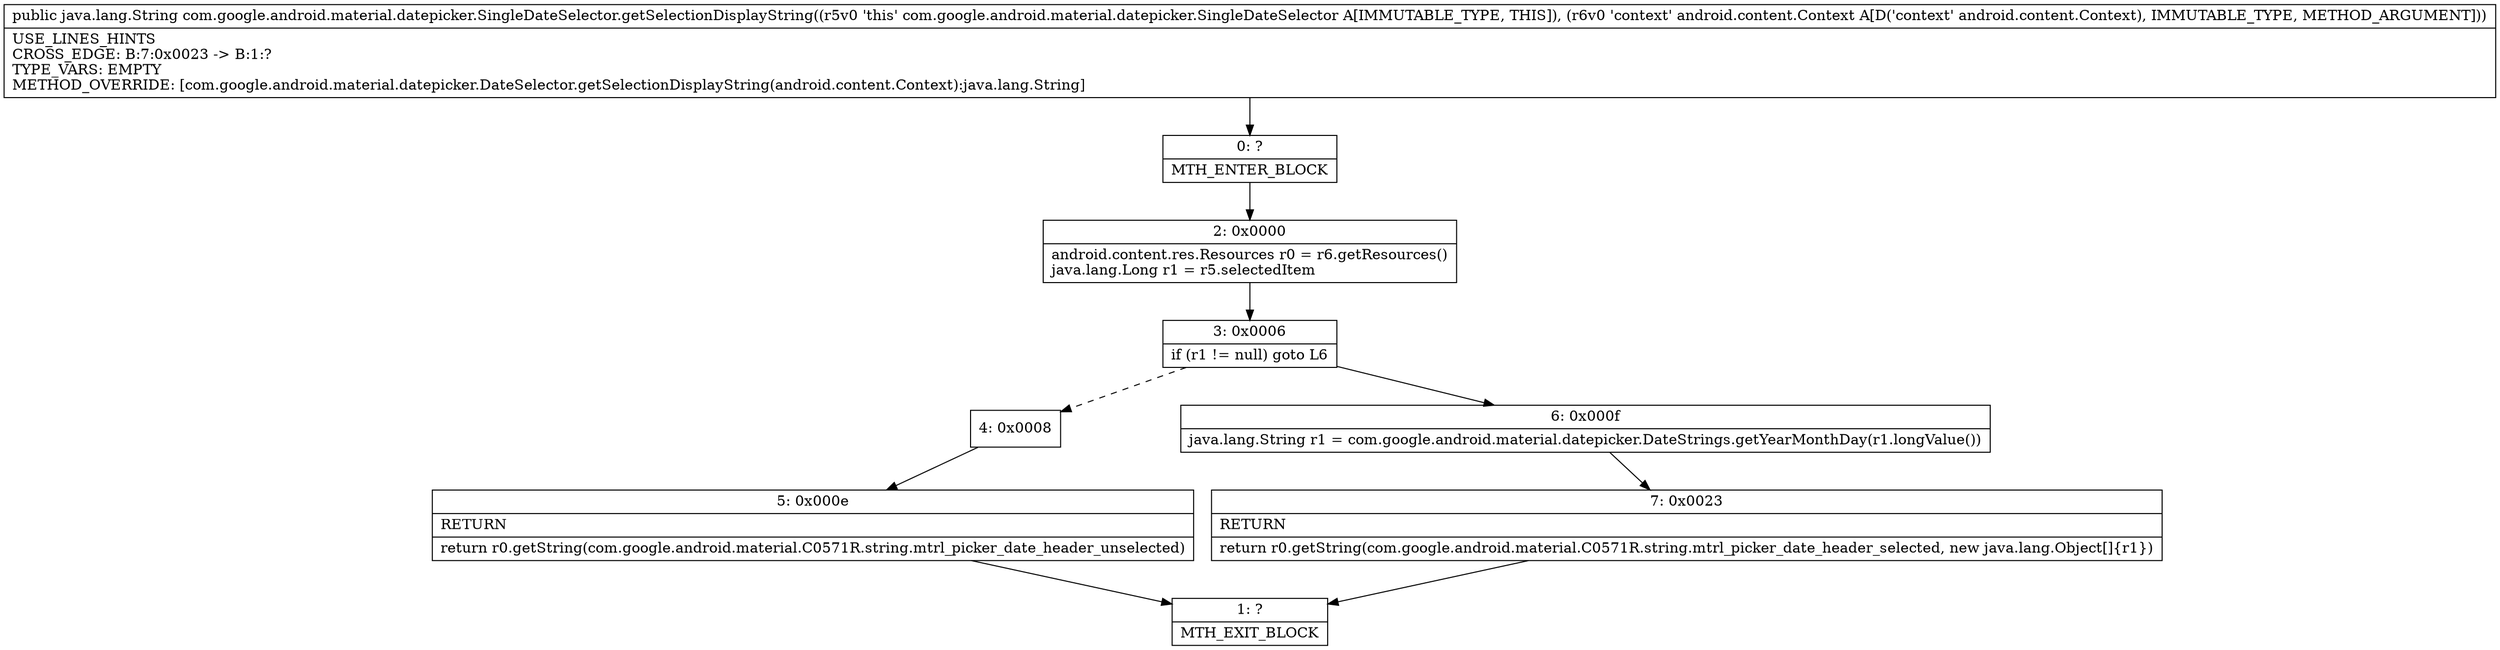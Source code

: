digraph "CFG forcom.google.android.material.datepicker.SingleDateSelector.getSelectionDisplayString(Landroid\/content\/Context;)Ljava\/lang\/String;" {
Node_0 [shape=record,label="{0\:\ ?|MTH_ENTER_BLOCK\l}"];
Node_2 [shape=record,label="{2\:\ 0x0000|android.content.res.Resources r0 = r6.getResources()\ljava.lang.Long r1 = r5.selectedItem\l}"];
Node_3 [shape=record,label="{3\:\ 0x0006|if (r1 != null) goto L6\l}"];
Node_4 [shape=record,label="{4\:\ 0x0008}"];
Node_5 [shape=record,label="{5\:\ 0x000e|RETURN\l|return r0.getString(com.google.android.material.C0571R.string.mtrl_picker_date_header_unselected)\l}"];
Node_1 [shape=record,label="{1\:\ ?|MTH_EXIT_BLOCK\l}"];
Node_6 [shape=record,label="{6\:\ 0x000f|java.lang.String r1 = com.google.android.material.datepicker.DateStrings.getYearMonthDay(r1.longValue())\l}"];
Node_7 [shape=record,label="{7\:\ 0x0023|RETURN\l|return r0.getString(com.google.android.material.C0571R.string.mtrl_picker_date_header_selected, new java.lang.Object[]\{r1\})\l}"];
MethodNode[shape=record,label="{public java.lang.String com.google.android.material.datepicker.SingleDateSelector.getSelectionDisplayString((r5v0 'this' com.google.android.material.datepicker.SingleDateSelector A[IMMUTABLE_TYPE, THIS]), (r6v0 'context' android.content.Context A[D('context' android.content.Context), IMMUTABLE_TYPE, METHOD_ARGUMENT]))  | USE_LINES_HINTS\lCROSS_EDGE: B:7:0x0023 \-\> B:1:?\lTYPE_VARS: EMPTY\lMETHOD_OVERRIDE: [com.google.android.material.datepicker.DateSelector.getSelectionDisplayString(android.content.Context):java.lang.String]\l}"];
MethodNode -> Node_0;Node_0 -> Node_2;
Node_2 -> Node_3;
Node_3 -> Node_4[style=dashed];
Node_3 -> Node_6;
Node_4 -> Node_5;
Node_5 -> Node_1;
Node_6 -> Node_7;
Node_7 -> Node_1;
}


